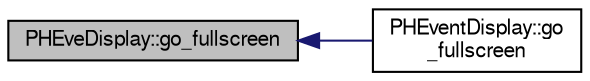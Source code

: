 digraph "PHEveDisplay::go_fullscreen"
{
  bgcolor="transparent";
  edge [fontname="FreeSans",fontsize="10",labelfontname="FreeSans",labelfontsize="10"];
  node [fontname="FreeSans",fontsize="10",shape=record];
  rankdir="LR";
  Node1 [label="PHEveDisplay::go_fullscreen",height=0.2,width=0.4,color="black", fillcolor="grey75", style="filled" fontcolor="black"];
  Node1 -> Node2 [dir="back",color="midnightblue",fontsize="10",style="solid",fontname="FreeSans"];
  Node2 [label="PHEventDisplay::go\l_fullscreen",height=0.2,width=0.4,color="black",URL="$d1/dce/classPHEventDisplay.html#aec6d60a1c142d81f4da301290bf3dfee"];
}
